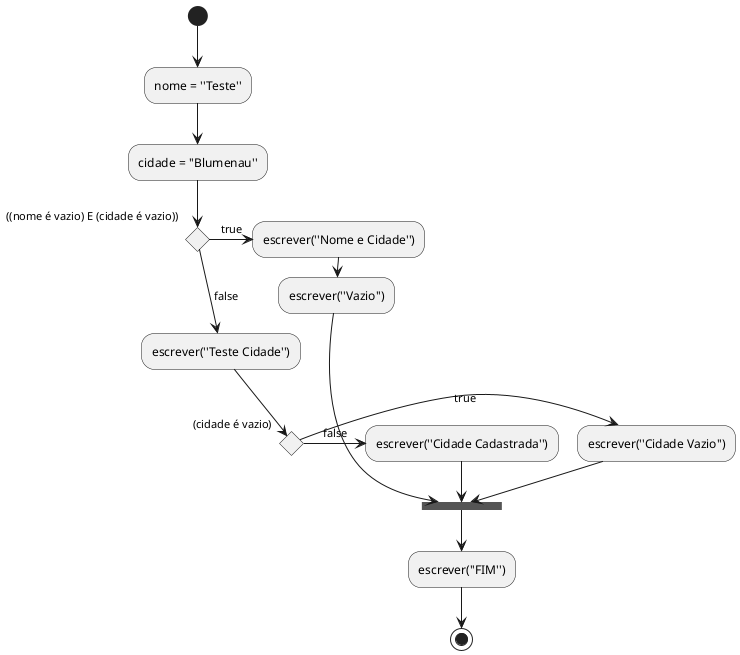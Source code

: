 @startuml ProvaA1q1
  (*) --> "nome = ''Teste''" 
  --> "cidade = ''Blumenau''" 
  if "((nome é vazio) E (cidade é vazio))" then
    ->[true] "escrever(''Nome e Cidade'')"
    -> "escrever(''Vazio'')"
    -> ===REDIRECT_CHECK===  
  else
    -->[false] escrever(''Teste Cidade'')
	  if "(cidade é vazio)" then
  	  ->[true] escrever(''Cidade Vazio'')
    	--> ===REDIRECT_CHECK===  
    else
  	  ->[false] escrever(''Cidade Cadastrada'')
    	--> ===REDIRECT_CHECK===  
    endif
  endif
  --> "escrever(''FIM'')"
  -->(*)
@enduml

